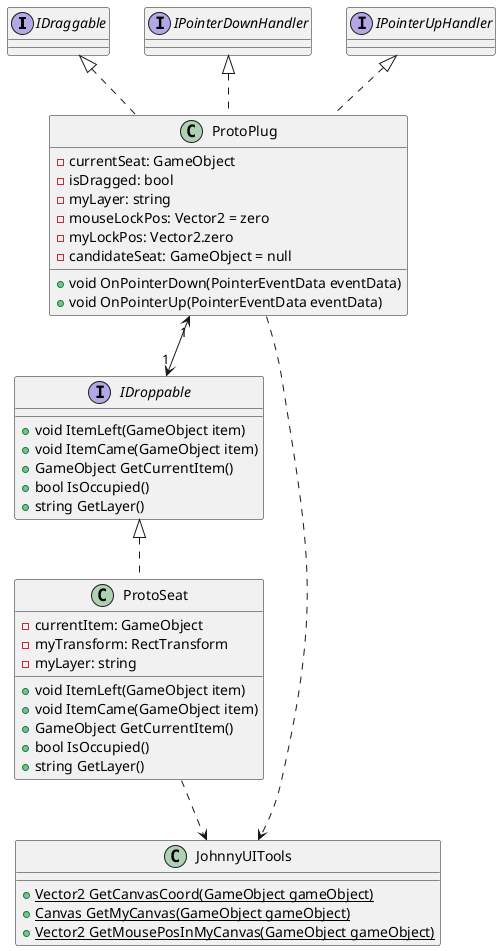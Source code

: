 @startuml Drag_and_Drop_UI

interface IDraggable {

}


interface IDroppable {
    + void ItemLeft(GameObject item)
    + void ItemCame(GameObject item)
    + GameObject GetCurrentItem()
    + bool IsOccupied()
    + string GetLayer()
}


class ProtoPlug implements IDraggable, IPointerDownHandler, IPointerUpHandler {
    - currentSeat: GameObject
    - isDragged: bool
    - myLayer: string
    - mouseLockPos: Vector2 = zero
    - myLockPos: Vector2.zero
    - candidateSeat: GameObject = null

    + void OnPointerDown(PointerEventData eventData)
    + void OnPointerUp(PointerEventData eventData)
}
ProtoPlug "1" <--> "1" IDroppable


class ProtoSeat implements IDroppable {
    - currentItem: GameObject
    - myTransform: RectTransform
    - myLayer: string
    + void ItemLeft(GameObject item)
    + void ItemCame(GameObject item)
    + GameObject GetCurrentItem()
    + bool IsOccupied()
    + string GetLayer()
}


class JohnnyUITools {
    + {static} Vector2 GetCanvasCoord(GameObject gameObject)
    + {static} Canvas GetMyCanvas(GameObject gameObject)
    + {static} Vector2 GetMousePosInMyCanvas(GameObject gameObject)
}
ProtoPlug ..> JohnnyUITools
ProtoSeat ..> JohnnyUITools


' class Employee implements CaffeineAddict {
    '     + drinkCoffee(): void
    '     + discussImportantStuff(): void
    '
' }

' Employee *--"1" Salary

' class Salary {
    '     + salary: int
    '
' }

' enum SeniorityLevel {
    '     L1
    '     L2
    '     L3
    '
' }

' class JuniorEmployee extends Employee {
    '     + seniorityLevel: SeniorityLevel = L2
    '
' }

' class SeniorEmployee extends Employee {
    '     + seniorityLevel: SeniorityLevel = L3
    '
' }

' class Company {
    '     + hustle(): void
    '     + getEmptyMeetingRoom(): MeetingRoom
    '
' }
' Company *-- "*" MeetingRoom
' Company o-- "*" Employee

' class MeetingRoom {
    '     - isOccupied: boolean = false
    '     + getOccupied(): boolean
    '     + setOccupied(val: boolean): void
    '     + useMeetingRoom(employee: Employee): void
    '
' }
' MeetingRoom ..> Employee

@enduml